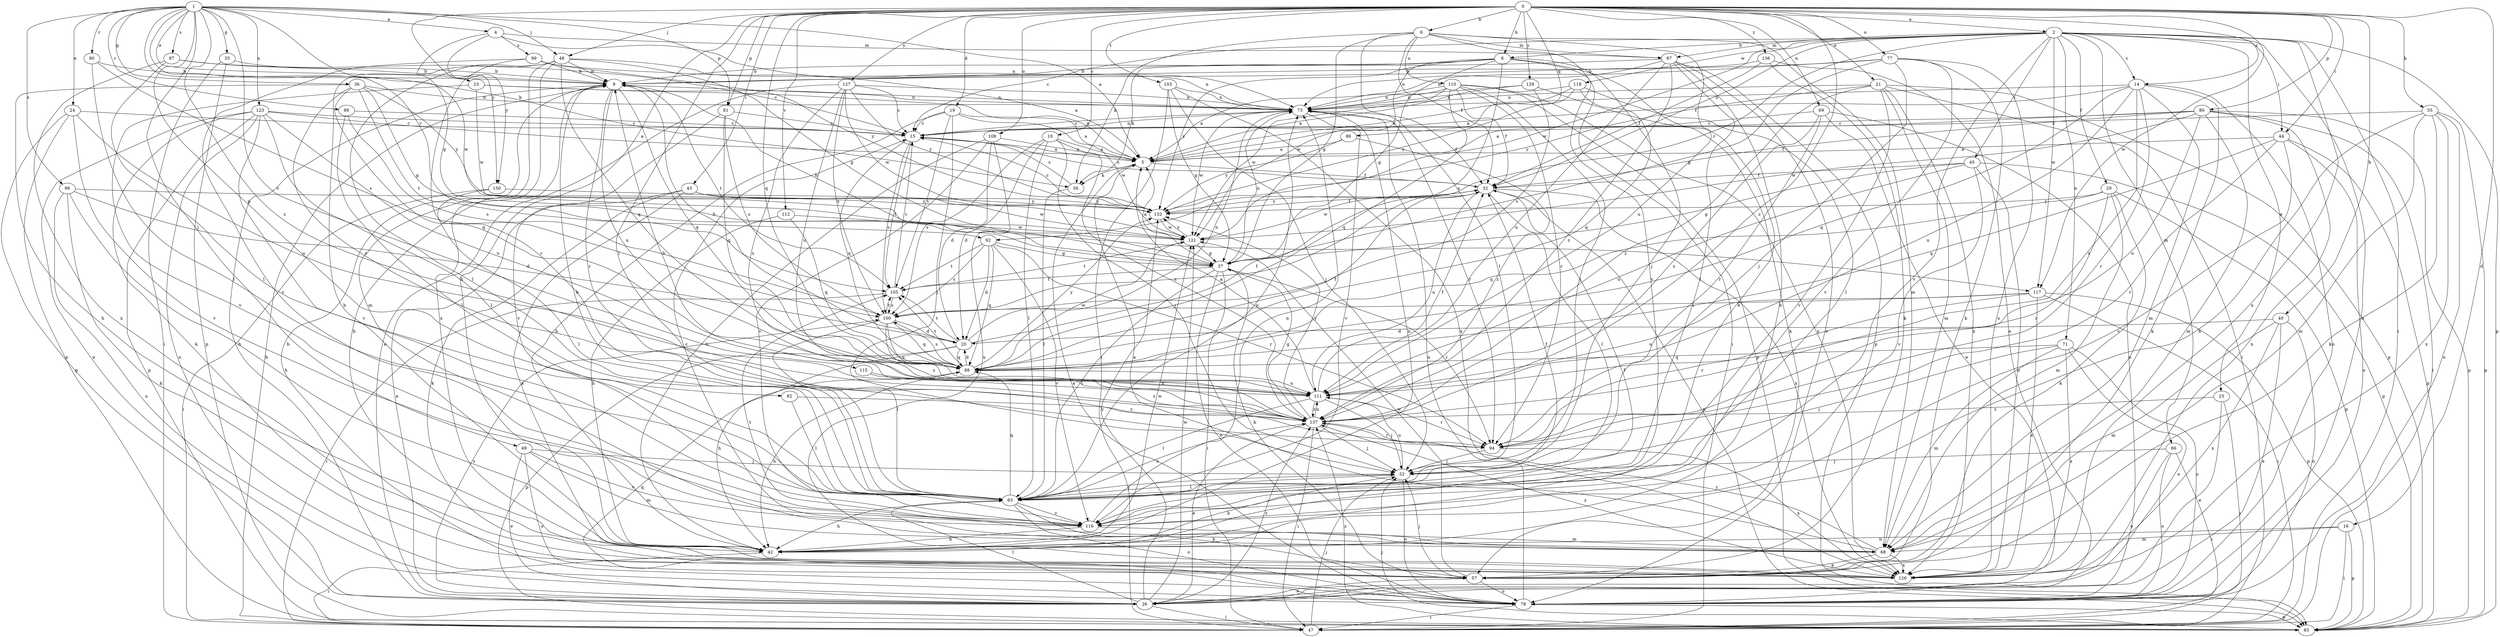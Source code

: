 strict digraph  {
0;
1;
2;
4;
5;
6;
8;
9;
10;
14;
15;
16;
19;
20;
21;
23;
24;
25;
26;
29;
32;
35;
36;
37;
40;
42;
43;
44;
45;
47;
48;
49;
52;
55;
56;
57;
63;
66;
67;
68;
69;
71;
73;
77;
78;
80;
81;
82;
83;
86;
88;
89;
90;
92;
94;
96;
97;
99;
100;
103;
105;
108;
110;
111;
112;
115;
116;
117;
118;
121;
123;
126;
127;
129;
130;
132;
136;
137;
0 -> 2  [label=a];
0 -> 6  [label=b];
0 -> 8  [label=b];
0 -> 10  [label=c];
0 -> 14  [label=c];
0 -> 16  [label=d];
0 -> 19  [label=d];
0 -> 21  [label=e];
0 -> 40  [label=h];
0 -> 42  [label=h];
0 -> 43  [label=i];
0 -> 44  [label=i];
0 -> 48  [label=j];
0 -> 55  [label=k];
0 -> 63  [label=l];
0 -> 69  [label=n];
0 -> 77  [label=o];
0 -> 80  [label=p];
0 -> 81  [label=p];
0 -> 86  [label=q];
0 -> 88  [label=q];
0 -> 103  [label=t];
0 -> 108  [label=u];
0 -> 112  [label=v];
0 -> 117  [label=w];
0 -> 127  [label=y];
0 -> 129  [label=y];
0 -> 130  [label=y];
0 -> 136  [label=z];
0 -> 137  [label=z];
1 -> 4  [label=a];
1 -> 5  [label=a];
1 -> 23  [label=e];
1 -> 24  [label=e];
1 -> 35  [label=g];
1 -> 36  [label=g];
1 -> 48  [label=j];
1 -> 49  [label=j];
1 -> 56  [label=k];
1 -> 81  [label=p];
1 -> 82  [label=p];
1 -> 89  [label=r];
1 -> 90  [label=r];
1 -> 92  [label=r];
1 -> 96  [label=s];
1 -> 97  [label=s];
1 -> 115  [label=v];
1 -> 117  [label=w];
1 -> 123  [label=x];
1 -> 137  [label=z];
2 -> 8  [label=b];
2 -> 14  [label=c];
2 -> 15  [label=c];
2 -> 25  [label=e];
2 -> 29  [label=f];
2 -> 32  [label=f];
2 -> 44  [label=i];
2 -> 45  [label=i];
2 -> 47  [label=i];
2 -> 66  [label=m];
2 -> 67  [label=m];
2 -> 71  [label=n];
2 -> 78  [label=o];
2 -> 83  [label=p];
2 -> 92  [label=r];
2 -> 116  [label=v];
2 -> 117  [label=w];
2 -> 118  [label=w];
2 -> 121  [label=w];
2 -> 126  [label=x];
4 -> 37  [label=g];
4 -> 67  [label=m];
4 -> 73  [label=n];
4 -> 99  [label=s];
4 -> 130  [label=y];
5 -> 32  [label=f];
5 -> 56  [label=k];
6 -> 32  [label=f];
6 -> 37  [label=g];
6 -> 56  [label=k];
6 -> 63  [label=l];
6 -> 67  [label=m];
6 -> 68  [label=m];
6 -> 110  [label=u];
6 -> 111  [label=u];
6 -> 116  [label=v];
8 -> 9  [label=b];
8 -> 37  [label=g];
8 -> 42  [label=h];
8 -> 47  [label=i];
8 -> 52  [label=j];
8 -> 56  [label=k];
8 -> 100  [label=s];
8 -> 121  [label=w];
8 -> 132  [label=y];
9 -> 73  [label=n];
9 -> 88  [label=q];
9 -> 94  [label=r];
9 -> 105  [label=t];
9 -> 111  [label=u];
10 -> 5  [label=a];
10 -> 20  [label=d];
10 -> 52  [label=j];
10 -> 63  [label=l];
10 -> 100  [label=s];
10 -> 137  [label=z];
14 -> 5  [label=a];
14 -> 57  [label=k];
14 -> 68  [label=m];
14 -> 73  [label=n];
14 -> 78  [label=o];
14 -> 88  [label=q];
14 -> 94  [label=r];
14 -> 111  [label=u];
14 -> 137  [label=z];
15 -> 5  [label=a];
15 -> 73  [label=n];
15 -> 88  [label=q];
15 -> 100  [label=s];
15 -> 105  [label=t];
16 -> 42  [label=h];
16 -> 47  [label=i];
16 -> 68  [label=m];
16 -> 83  [label=p];
19 -> 5  [label=a];
19 -> 15  [label=c];
19 -> 42  [label=h];
19 -> 52  [label=j];
19 -> 105  [label=t];
19 -> 121  [label=w];
20 -> 9  [label=b];
20 -> 32  [label=f];
20 -> 42  [label=h];
20 -> 73  [label=n];
20 -> 83  [label=p];
20 -> 88  [label=q];
20 -> 105  [label=t];
21 -> 47  [label=i];
21 -> 68  [label=m];
21 -> 73  [label=n];
21 -> 83  [label=p];
21 -> 116  [label=v];
21 -> 126  [label=x];
21 -> 132  [label=y];
21 -> 137  [label=z];
23 -> 5  [label=a];
23 -> 73  [label=n];
23 -> 116  [label=v];
23 -> 121  [label=w];
24 -> 15  [label=c];
24 -> 26  [label=e];
24 -> 83  [label=p];
24 -> 111  [label=u];
24 -> 116  [label=v];
25 -> 26  [label=e];
25 -> 47  [label=i];
25 -> 137  [label=z];
26 -> 9  [label=b];
26 -> 47  [label=i];
26 -> 63  [label=l];
26 -> 100  [label=s];
26 -> 121  [label=w];
26 -> 132  [label=y];
26 -> 137  [label=z];
29 -> 57  [label=k];
29 -> 68  [label=m];
29 -> 83  [label=p];
29 -> 88  [label=q];
29 -> 94  [label=r];
29 -> 132  [label=y];
32 -> 15  [label=c];
32 -> 63  [label=l];
32 -> 83  [label=p];
32 -> 111  [label=u];
32 -> 121  [label=w];
32 -> 126  [label=x];
32 -> 132  [label=y];
35 -> 9  [label=b];
35 -> 47  [label=i];
35 -> 83  [label=p];
36 -> 37  [label=g];
36 -> 42  [label=h];
36 -> 73  [label=n];
36 -> 88  [label=q];
36 -> 105  [label=t];
36 -> 132  [label=y];
36 -> 137  [label=z];
37 -> 5  [label=a];
37 -> 9  [label=b];
37 -> 47  [label=i];
37 -> 57  [label=k];
37 -> 63  [label=l];
37 -> 73  [label=n];
37 -> 78  [label=o];
37 -> 94  [label=r];
37 -> 105  [label=t];
40 -> 20  [label=d];
40 -> 26  [label=e];
40 -> 68  [label=m];
40 -> 78  [label=o];
40 -> 126  [label=x];
42 -> 32  [label=f];
42 -> 47  [label=i];
42 -> 73  [label=n];
42 -> 121  [label=w];
43 -> 26  [label=e];
43 -> 57  [label=k];
43 -> 121  [label=w];
43 -> 126  [label=x];
43 -> 132  [label=y];
44 -> 5  [label=a];
44 -> 78  [label=o];
44 -> 83  [label=p];
44 -> 88  [label=q];
44 -> 94  [label=r];
44 -> 116  [label=v];
45 -> 32  [label=f];
45 -> 37  [label=g];
45 -> 83  [label=p];
45 -> 111  [label=u];
45 -> 116  [label=v];
45 -> 126  [label=x];
47 -> 9  [label=b];
47 -> 52  [label=j];
48 -> 9  [label=b];
48 -> 37  [label=g];
48 -> 42  [label=h];
48 -> 63  [label=l];
48 -> 68  [label=m];
48 -> 73  [label=n];
48 -> 88  [label=q];
48 -> 126  [label=x];
49 -> 26  [label=e];
49 -> 52  [label=j];
49 -> 68  [label=m];
49 -> 78  [label=o];
49 -> 116  [label=v];
52 -> 42  [label=h];
52 -> 63  [label=l];
52 -> 78  [label=o];
52 -> 111  [label=u];
55 -> 15  [label=c];
55 -> 42  [label=h];
55 -> 57  [label=k];
55 -> 68  [label=m];
55 -> 78  [label=o];
55 -> 83  [label=p];
55 -> 126  [label=x];
56 -> 15  [label=c];
56 -> 63  [label=l];
57 -> 26  [label=e];
57 -> 52  [label=j];
57 -> 78  [label=o];
57 -> 121  [label=w];
63 -> 9  [label=b];
63 -> 32  [label=f];
63 -> 42  [label=h];
63 -> 52  [label=j];
63 -> 57  [label=k];
63 -> 73  [label=n];
63 -> 78  [label=o];
63 -> 88  [label=q];
63 -> 116  [label=v];
63 -> 137  [label=z];
66 -> 26  [label=e];
66 -> 47  [label=i];
66 -> 52  [label=j];
66 -> 78  [label=o];
67 -> 9  [label=b];
67 -> 42  [label=h];
67 -> 63  [label=l];
67 -> 73  [label=n];
67 -> 78  [label=o];
67 -> 83  [label=p];
67 -> 111  [label=u];
67 -> 137  [label=z];
68 -> 5  [label=a];
68 -> 15  [label=c];
68 -> 57  [label=k];
68 -> 105  [label=t];
68 -> 126  [label=x];
68 -> 137  [label=z];
69 -> 15  [label=c];
69 -> 26  [label=e];
69 -> 78  [label=o];
69 -> 94  [label=r];
69 -> 137  [label=z];
71 -> 26  [label=e];
71 -> 52  [label=j];
71 -> 68  [label=m];
71 -> 78  [label=o];
71 -> 88  [label=q];
71 -> 126  [label=x];
73 -> 15  [label=c];
73 -> 32  [label=f];
73 -> 94  [label=r];
73 -> 116  [label=v];
73 -> 121  [label=w];
77 -> 9  [label=b];
77 -> 37  [label=g];
77 -> 52  [label=j];
77 -> 57  [label=k];
77 -> 73  [label=n];
77 -> 116  [label=v];
77 -> 126  [label=x];
78 -> 5  [label=a];
78 -> 9  [label=b];
78 -> 47  [label=i];
78 -> 73  [label=n];
78 -> 83  [label=p];
78 -> 88  [label=q];
80 -> 5  [label=a];
80 -> 15  [label=c];
80 -> 32  [label=f];
80 -> 47  [label=i];
80 -> 68  [label=m];
80 -> 83  [label=p];
80 -> 111  [label=u];
80 -> 121  [label=w];
80 -> 126  [label=x];
81 -> 15  [label=c];
81 -> 88  [label=q];
81 -> 100  [label=s];
81 -> 116  [label=v];
82 -> 63  [label=l];
82 -> 137  [label=z];
83 -> 52  [label=j];
83 -> 137  [label=z];
86 -> 5  [label=a];
86 -> 132  [label=y];
86 -> 137  [label=z];
88 -> 20  [label=d];
88 -> 32  [label=f];
88 -> 42  [label=h];
88 -> 100  [label=s];
88 -> 105  [label=t];
88 -> 111  [label=u];
88 -> 121  [label=w];
88 -> 132  [label=y];
89 -> 15  [label=c];
89 -> 63  [label=l];
89 -> 100  [label=s];
90 -> 9  [label=b];
90 -> 63  [label=l];
90 -> 100  [label=s];
92 -> 20  [label=d];
92 -> 37  [label=g];
92 -> 88  [label=q];
92 -> 94  [label=r];
92 -> 100  [label=s];
92 -> 105  [label=t];
92 -> 116  [label=v];
94 -> 52  [label=j];
94 -> 126  [label=x];
96 -> 20  [label=d];
96 -> 42  [label=h];
96 -> 57  [label=k];
96 -> 78  [label=o];
96 -> 132  [label=y];
97 -> 9  [label=b];
97 -> 15  [label=c];
97 -> 63  [label=l];
97 -> 126  [label=x];
99 -> 5  [label=a];
99 -> 9  [label=b];
99 -> 94  [label=r];
99 -> 116  [label=v];
99 -> 132  [label=y];
100 -> 20  [label=d];
100 -> 63  [label=l];
100 -> 88  [label=q];
100 -> 105  [label=t];
100 -> 111  [label=u];
100 -> 137  [label=z];
103 -> 37  [label=g];
103 -> 47  [label=i];
103 -> 52  [label=j];
103 -> 73  [label=n];
103 -> 126  [label=x];
105 -> 15  [label=c];
105 -> 47  [label=i];
105 -> 100  [label=s];
108 -> 5  [label=a];
108 -> 20  [label=d];
108 -> 42  [label=h];
108 -> 116  [label=v];
108 -> 126  [label=x];
110 -> 5  [label=a];
110 -> 32  [label=f];
110 -> 52  [label=j];
110 -> 73  [label=n];
110 -> 83  [label=p];
110 -> 88  [label=q];
110 -> 94  [label=r];
110 -> 121  [label=w];
110 -> 126  [label=x];
111 -> 5  [label=a];
111 -> 32  [label=f];
111 -> 52  [label=j];
111 -> 63  [label=l];
111 -> 94  [label=r];
111 -> 137  [label=z];
112 -> 42  [label=h];
112 -> 88  [label=q];
112 -> 121  [label=w];
115 -> 111  [label=u];
115 -> 137  [label=z];
116 -> 42  [label=h];
116 -> 68  [label=m];
116 -> 73  [label=n];
117 -> 47  [label=i];
117 -> 83  [label=p];
117 -> 94  [label=r];
117 -> 100  [label=s];
117 -> 111  [label=u];
117 -> 126  [label=x];
118 -> 5  [label=a];
118 -> 63  [label=l];
118 -> 73  [label=n];
118 -> 88  [label=q];
118 -> 132  [label=y];
121 -> 37  [label=g];
121 -> 105  [label=t];
121 -> 132  [label=y];
123 -> 5  [label=a];
123 -> 15  [label=c];
123 -> 26  [label=e];
123 -> 57  [label=k];
123 -> 63  [label=l];
123 -> 78  [label=o];
123 -> 83  [label=p];
123 -> 111  [label=u];
123 -> 116  [label=v];
126 -> 9  [label=b];
126 -> 137  [label=z];
127 -> 15  [label=c];
127 -> 26  [label=e];
127 -> 73  [label=n];
127 -> 100  [label=s];
127 -> 111  [label=u];
127 -> 121  [label=w];
127 -> 132  [label=y];
127 -> 137  [label=z];
129 -> 5  [label=a];
129 -> 57  [label=k];
129 -> 73  [label=n];
129 -> 100  [label=s];
130 -> 47  [label=i];
130 -> 63  [label=l];
130 -> 132  [label=y];
132 -> 15  [label=c];
132 -> 32  [label=f];
132 -> 121  [label=w];
136 -> 9  [label=b];
136 -> 32  [label=f];
136 -> 57  [label=k];
136 -> 78  [label=o];
137 -> 9  [label=b];
137 -> 26  [label=e];
137 -> 37  [label=g];
137 -> 47  [label=i];
137 -> 52  [label=j];
137 -> 94  [label=r];
137 -> 111  [label=u];
137 -> 132  [label=y];
}
